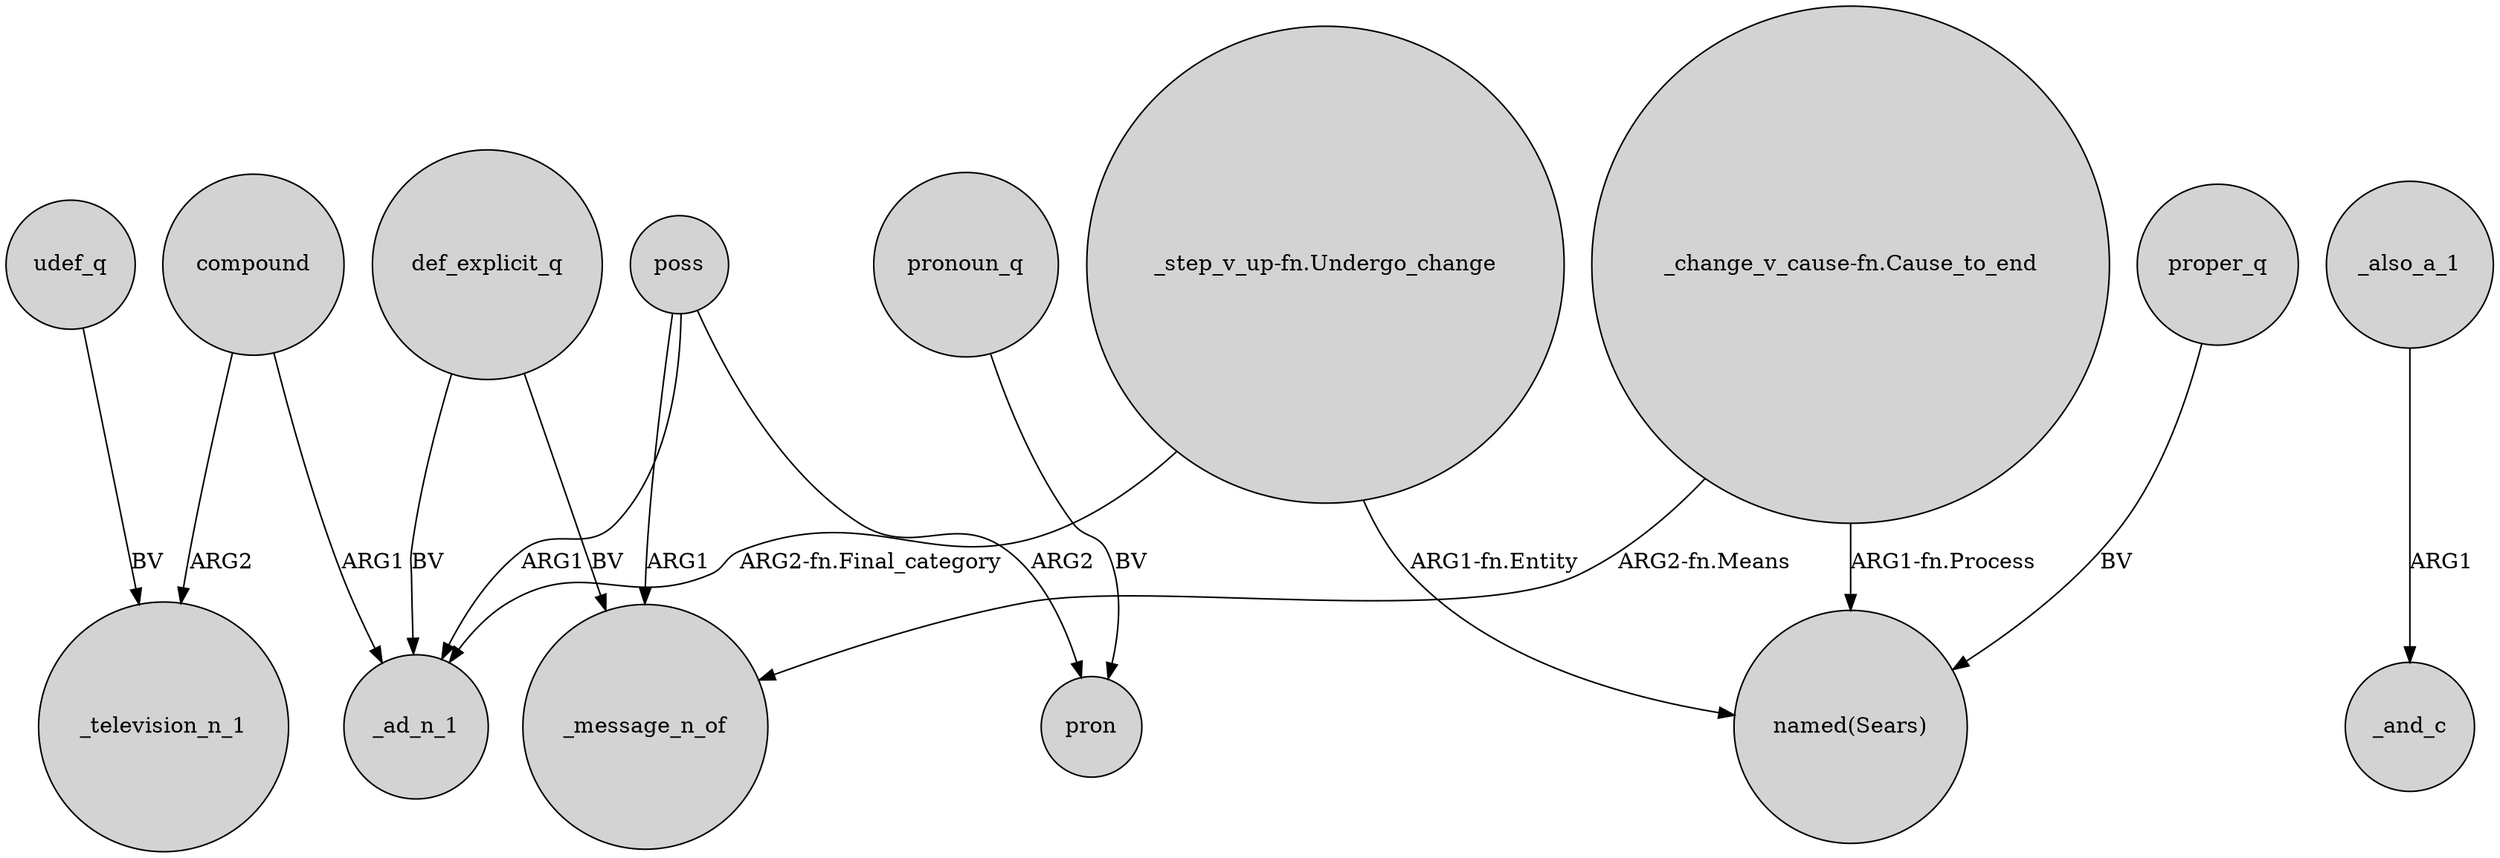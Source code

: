 digraph {
	node [shape=circle style=filled]
	compound -> _television_n_1 [label=ARG2]
	def_explicit_q -> _ad_n_1 [label=BV]
	poss -> _message_n_of [label=ARG1]
	"_step_v_up-fn.Undergo_change" -> "named(Sears)" [label="ARG1-fn.Entity"]
	"_step_v_up-fn.Undergo_change" -> _ad_n_1 [label="ARG2-fn.Final_category"]
	udef_q -> _television_n_1 [label=BV]
	compound -> _ad_n_1 [label=ARG1]
	"_change_v_cause-fn.Cause_to_end" -> _message_n_of [label="ARG2-fn.Means"]
	pronoun_q -> pron [label=BV]
	"_change_v_cause-fn.Cause_to_end" -> "named(Sears)" [label="ARG1-fn.Process"]
	_also_a_1 -> _and_c [label=ARG1]
	proper_q -> "named(Sears)" [label=BV]
	poss -> _ad_n_1 [label=ARG1]
	poss -> pron [label=ARG2]
	def_explicit_q -> _message_n_of [label=BV]
}
